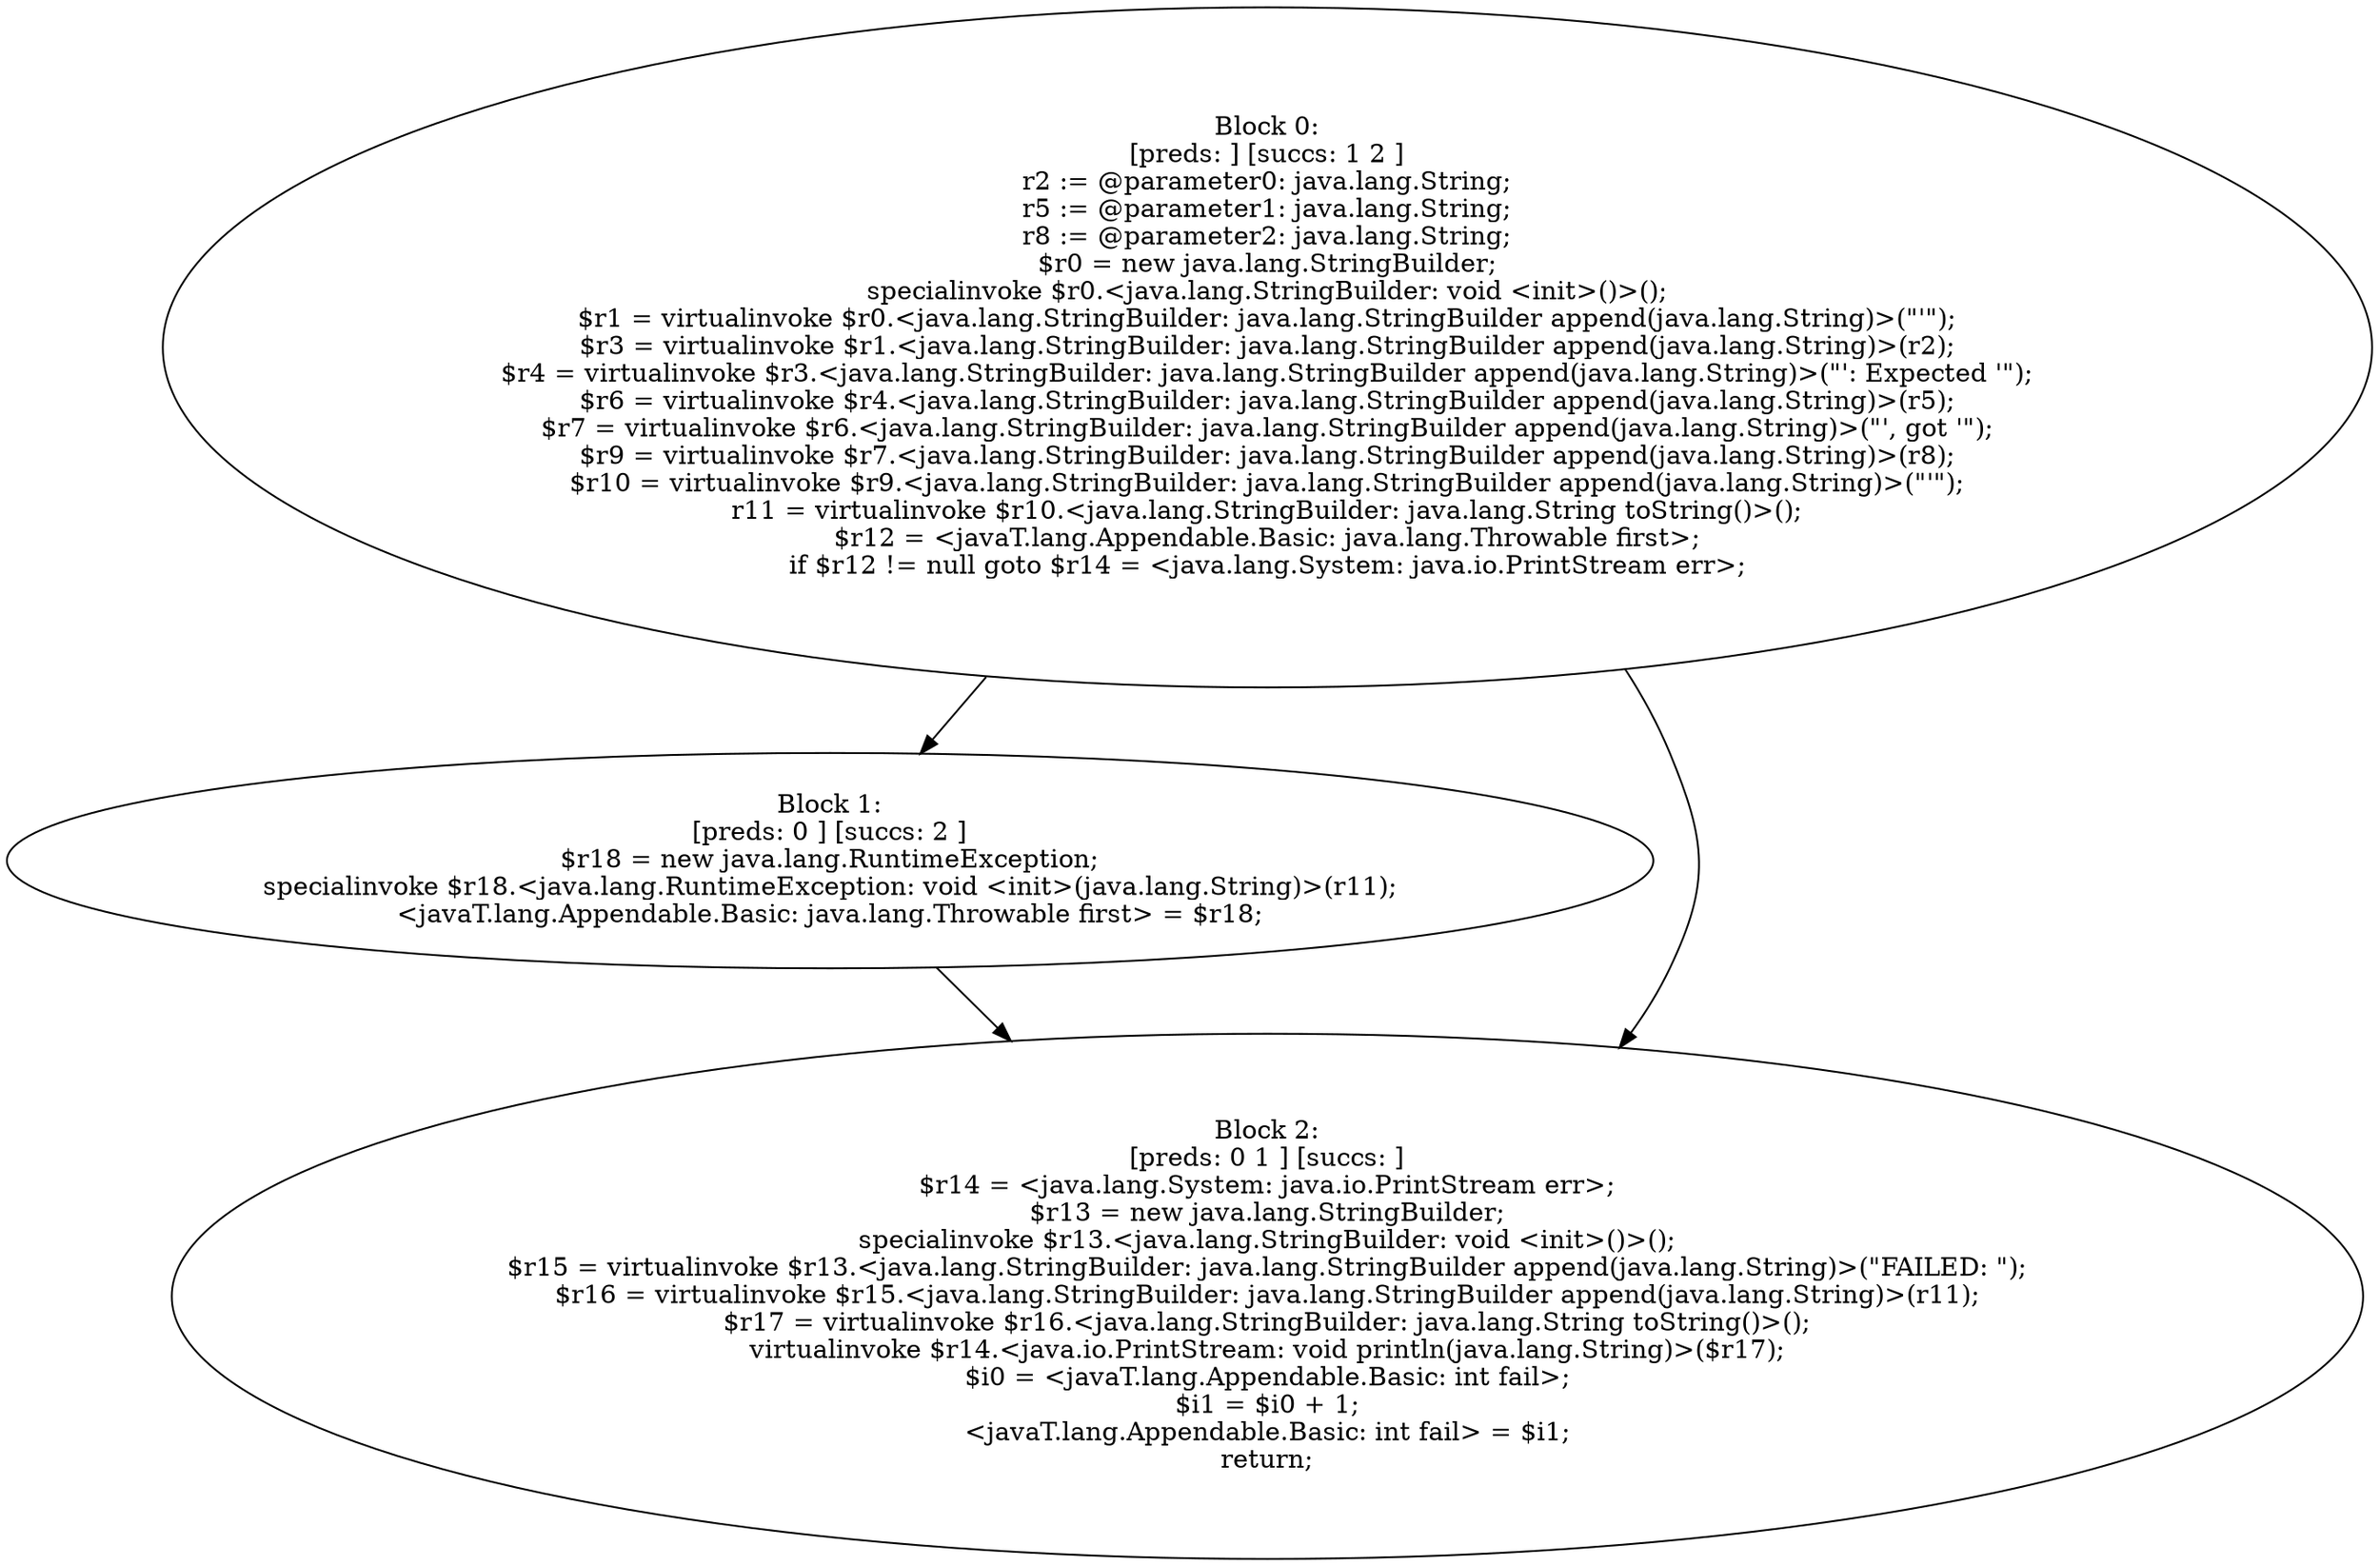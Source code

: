 digraph "unitGraph" {
    "Block 0:
[preds: ] [succs: 1 2 ]
r2 := @parameter0: java.lang.String;
r5 := @parameter1: java.lang.String;
r8 := @parameter2: java.lang.String;
$r0 = new java.lang.StringBuilder;
specialinvoke $r0.<java.lang.StringBuilder: void <init>()>();
$r1 = virtualinvoke $r0.<java.lang.StringBuilder: java.lang.StringBuilder append(java.lang.String)>(\"\'\");
$r3 = virtualinvoke $r1.<java.lang.StringBuilder: java.lang.StringBuilder append(java.lang.String)>(r2);
$r4 = virtualinvoke $r3.<java.lang.StringBuilder: java.lang.StringBuilder append(java.lang.String)>(\"\': Expected \'\");
$r6 = virtualinvoke $r4.<java.lang.StringBuilder: java.lang.StringBuilder append(java.lang.String)>(r5);
$r7 = virtualinvoke $r6.<java.lang.StringBuilder: java.lang.StringBuilder append(java.lang.String)>(\"\', got \'\");
$r9 = virtualinvoke $r7.<java.lang.StringBuilder: java.lang.StringBuilder append(java.lang.String)>(r8);
$r10 = virtualinvoke $r9.<java.lang.StringBuilder: java.lang.StringBuilder append(java.lang.String)>(\"\'\");
r11 = virtualinvoke $r10.<java.lang.StringBuilder: java.lang.String toString()>();
$r12 = <javaT.lang.Appendable.Basic: java.lang.Throwable first>;
if $r12 != null goto $r14 = <java.lang.System: java.io.PrintStream err>;
"
    "Block 1:
[preds: 0 ] [succs: 2 ]
$r18 = new java.lang.RuntimeException;
specialinvoke $r18.<java.lang.RuntimeException: void <init>(java.lang.String)>(r11);
<javaT.lang.Appendable.Basic: java.lang.Throwable first> = $r18;
"
    "Block 2:
[preds: 0 1 ] [succs: ]
$r14 = <java.lang.System: java.io.PrintStream err>;
$r13 = new java.lang.StringBuilder;
specialinvoke $r13.<java.lang.StringBuilder: void <init>()>();
$r15 = virtualinvoke $r13.<java.lang.StringBuilder: java.lang.StringBuilder append(java.lang.String)>(\"FAILED: \");
$r16 = virtualinvoke $r15.<java.lang.StringBuilder: java.lang.StringBuilder append(java.lang.String)>(r11);
$r17 = virtualinvoke $r16.<java.lang.StringBuilder: java.lang.String toString()>();
virtualinvoke $r14.<java.io.PrintStream: void println(java.lang.String)>($r17);
$i0 = <javaT.lang.Appendable.Basic: int fail>;
$i1 = $i0 + 1;
<javaT.lang.Appendable.Basic: int fail> = $i1;
return;
"
    "Block 0:
[preds: ] [succs: 1 2 ]
r2 := @parameter0: java.lang.String;
r5 := @parameter1: java.lang.String;
r8 := @parameter2: java.lang.String;
$r0 = new java.lang.StringBuilder;
specialinvoke $r0.<java.lang.StringBuilder: void <init>()>();
$r1 = virtualinvoke $r0.<java.lang.StringBuilder: java.lang.StringBuilder append(java.lang.String)>(\"\'\");
$r3 = virtualinvoke $r1.<java.lang.StringBuilder: java.lang.StringBuilder append(java.lang.String)>(r2);
$r4 = virtualinvoke $r3.<java.lang.StringBuilder: java.lang.StringBuilder append(java.lang.String)>(\"\': Expected \'\");
$r6 = virtualinvoke $r4.<java.lang.StringBuilder: java.lang.StringBuilder append(java.lang.String)>(r5);
$r7 = virtualinvoke $r6.<java.lang.StringBuilder: java.lang.StringBuilder append(java.lang.String)>(\"\', got \'\");
$r9 = virtualinvoke $r7.<java.lang.StringBuilder: java.lang.StringBuilder append(java.lang.String)>(r8);
$r10 = virtualinvoke $r9.<java.lang.StringBuilder: java.lang.StringBuilder append(java.lang.String)>(\"\'\");
r11 = virtualinvoke $r10.<java.lang.StringBuilder: java.lang.String toString()>();
$r12 = <javaT.lang.Appendable.Basic: java.lang.Throwable first>;
if $r12 != null goto $r14 = <java.lang.System: java.io.PrintStream err>;
"->"Block 1:
[preds: 0 ] [succs: 2 ]
$r18 = new java.lang.RuntimeException;
specialinvoke $r18.<java.lang.RuntimeException: void <init>(java.lang.String)>(r11);
<javaT.lang.Appendable.Basic: java.lang.Throwable first> = $r18;
";
    "Block 0:
[preds: ] [succs: 1 2 ]
r2 := @parameter0: java.lang.String;
r5 := @parameter1: java.lang.String;
r8 := @parameter2: java.lang.String;
$r0 = new java.lang.StringBuilder;
specialinvoke $r0.<java.lang.StringBuilder: void <init>()>();
$r1 = virtualinvoke $r0.<java.lang.StringBuilder: java.lang.StringBuilder append(java.lang.String)>(\"\'\");
$r3 = virtualinvoke $r1.<java.lang.StringBuilder: java.lang.StringBuilder append(java.lang.String)>(r2);
$r4 = virtualinvoke $r3.<java.lang.StringBuilder: java.lang.StringBuilder append(java.lang.String)>(\"\': Expected \'\");
$r6 = virtualinvoke $r4.<java.lang.StringBuilder: java.lang.StringBuilder append(java.lang.String)>(r5);
$r7 = virtualinvoke $r6.<java.lang.StringBuilder: java.lang.StringBuilder append(java.lang.String)>(\"\', got \'\");
$r9 = virtualinvoke $r7.<java.lang.StringBuilder: java.lang.StringBuilder append(java.lang.String)>(r8);
$r10 = virtualinvoke $r9.<java.lang.StringBuilder: java.lang.StringBuilder append(java.lang.String)>(\"\'\");
r11 = virtualinvoke $r10.<java.lang.StringBuilder: java.lang.String toString()>();
$r12 = <javaT.lang.Appendable.Basic: java.lang.Throwable first>;
if $r12 != null goto $r14 = <java.lang.System: java.io.PrintStream err>;
"->"Block 2:
[preds: 0 1 ] [succs: ]
$r14 = <java.lang.System: java.io.PrintStream err>;
$r13 = new java.lang.StringBuilder;
specialinvoke $r13.<java.lang.StringBuilder: void <init>()>();
$r15 = virtualinvoke $r13.<java.lang.StringBuilder: java.lang.StringBuilder append(java.lang.String)>(\"FAILED: \");
$r16 = virtualinvoke $r15.<java.lang.StringBuilder: java.lang.StringBuilder append(java.lang.String)>(r11);
$r17 = virtualinvoke $r16.<java.lang.StringBuilder: java.lang.String toString()>();
virtualinvoke $r14.<java.io.PrintStream: void println(java.lang.String)>($r17);
$i0 = <javaT.lang.Appendable.Basic: int fail>;
$i1 = $i0 + 1;
<javaT.lang.Appendable.Basic: int fail> = $i1;
return;
";
    "Block 1:
[preds: 0 ] [succs: 2 ]
$r18 = new java.lang.RuntimeException;
specialinvoke $r18.<java.lang.RuntimeException: void <init>(java.lang.String)>(r11);
<javaT.lang.Appendable.Basic: java.lang.Throwable first> = $r18;
"->"Block 2:
[preds: 0 1 ] [succs: ]
$r14 = <java.lang.System: java.io.PrintStream err>;
$r13 = new java.lang.StringBuilder;
specialinvoke $r13.<java.lang.StringBuilder: void <init>()>();
$r15 = virtualinvoke $r13.<java.lang.StringBuilder: java.lang.StringBuilder append(java.lang.String)>(\"FAILED: \");
$r16 = virtualinvoke $r15.<java.lang.StringBuilder: java.lang.StringBuilder append(java.lang.String)>(r11);
$r17 = virtualinvoke $r16.<java.lang.StringBuilder: java.lang.String toString()>();
virtualinvoke $r14.<java.io.PrintStream: void println(java.lang.String)>($r17);
$i0 = <javaT.lang.Appendable.Basic: int fail>;
$i1 = $i0 + 1;
<javaT.lang.Appendable.Basic: int fail> = $i1;
return;
";
}
